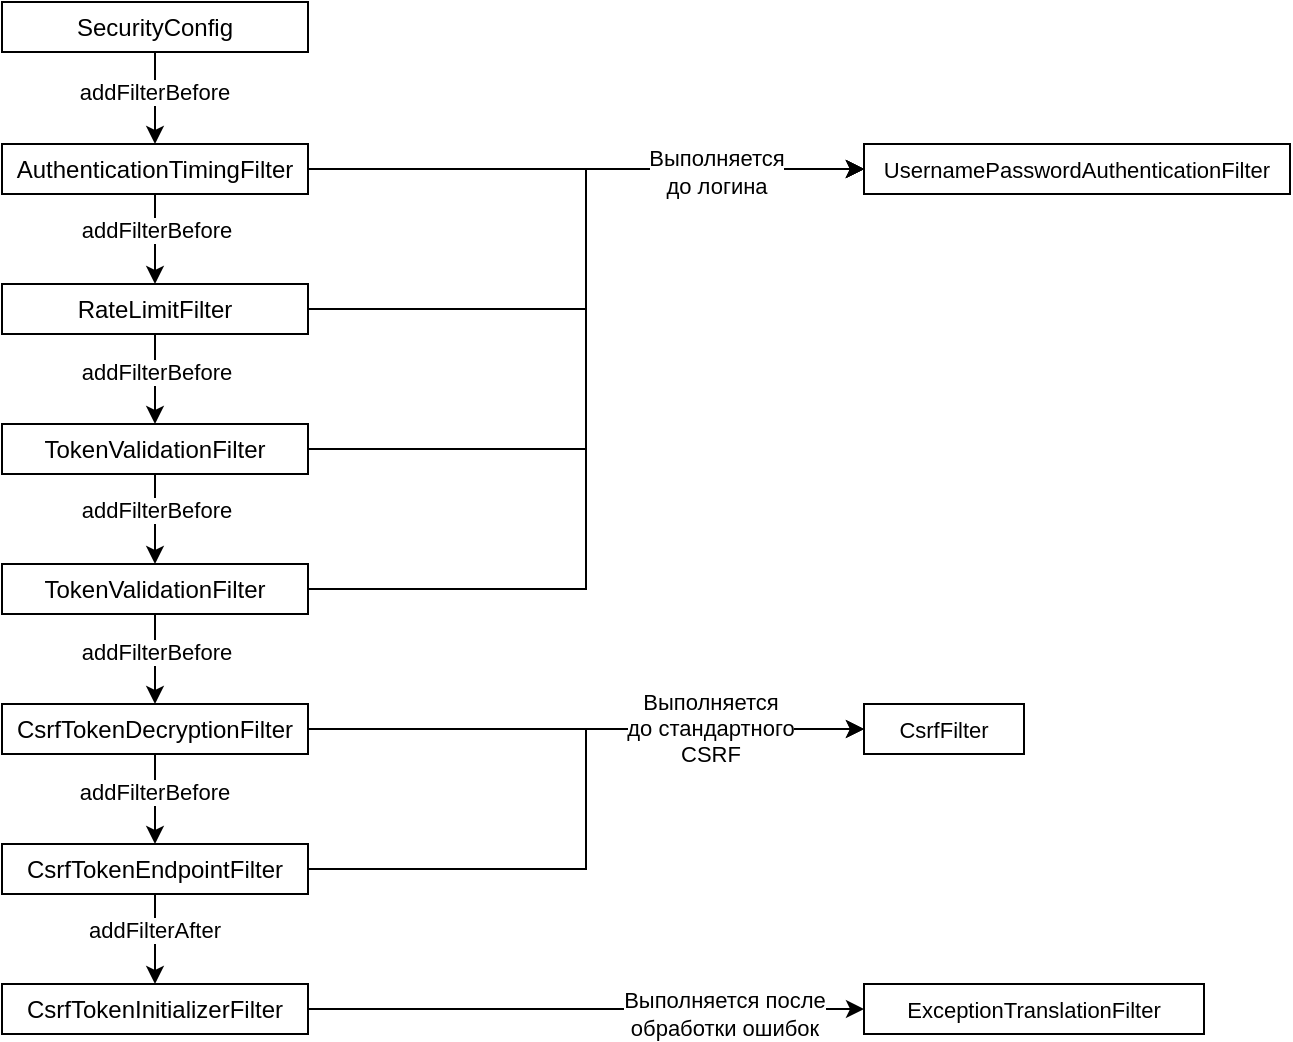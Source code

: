 <mxfile version="27.0.3">
  <diagram name="SecurityConfig" id="5P1qRvgyDoXIfevTEuYY">
    <mxGraphModel dx="994" dy="556" grid="1" gridSize="10" guides="1" tooltips="1" connect="1" arrows="1" fold="1" page="1" pageScale="1" pageWidth="827" pageHeight="1169" math="0" shadow="0">
      <root>
        <mxCell id="0" />
        <mxCell id="1" parent="0" />
        <mxCell id="9FLLWAt3350ANqI3s_QH-8" style="edgeStyle=orthogonalEdgeStyle;rounded=0;orthogonalLoop=1;jettySize=auto;html=1;exitX=1;exitY=0.5;exitDx=0;exitDy=0;entryX=0;entryY=0.5;entryDx=0;entryDy=0;" edge="1" parent="1" source="9FLLWAt3350ANqI3s_QH-3" target="9FLLWAt3350ANqI3s_QH-7">
          <mxGeometry relative="1" as="geometry" />
        </mxCell>
        <mxCell id="9FLLWAt3350ANqI3s_QH-11" style="edgeStyle=orthogonalEdgeStyle;rounded=0;orthogonalLoop=1;jettySize=auto;html=1;exitX=0.5;exitY=1;exitDx=0;exitDy=0;entryX=0.5;entryY=0;entryDx=0;entryDy=0;" edge="1" parent="1" source="9FLLWAt3350ANqI3s_QH-3" target="9FLLWAt3350ANqI3s_QH-10">
          <mxGeometry relative="1" as="geometry" />
        </mxCell>
        <mxCell id="9FLLWAt3350ANqI3s_QH-14" value="addFilterBefore" style="edgeLabel;html=1;align=center;verticalAlign=middle;resizable=0;points=[];" vertex="1" connectable="0" parent="9FLLWAt3350ANqI3s_QH-11">
          <mxGeometry x="-0.2" relative="1" as="geometry">
            <mxPoint as="offset" />
          </mxGeometry>
        </mxCell>
        <mxCell id="9FLLWAt3350ANqI3s_QH-3" value="AuthenticationTimingFilter" style="rounded=0;whiteSpace=wrap;html=1;" vertex="1" parent="1">
          <mxGeometry x="9" y="80" width="153" height="25" as="geometry" />
        </mxCell>
        <mxCell id="9FLLWAt3350ANqI3s_QH-5" style="edgeStyle=orthogonalEdgeStyle;rounded=0;orthogonalLoop=1;jettySize=auto;html=1;exitX=0.5;exitY=1;exitDx=0;exitDy=0;entryX=0.5;entryY=0;entryDx=0;entryDy=0;" edge="1" parent="1" source="9FLLWAt3350ANqI3s_QH-4" target="9FLLWAt3350ANqI3s_QH-3">
          <mxGeometry relative="1" as="geometry" />
        </mxCell>
        <mxCell id="9FLLWAt3350ANqI3s_QH-6" value="addFilterBefore" style="edgeLabel;html=1;align=center;verticalAlign=middle;resizable=0;points=[];" vertex="1" connectable="0" parent="9FLLWAt3350ANqI3s_QH-5">
          <mxGeometry x="-0.13" y="-1" relative="1" as="geometry">
            <mxPoint as="offset" />
          </mxGeometry>
        </mxCell>
        <mxCell id="9FLLWAt3350ANqI3s_QH-4" value="SecurityConfig" style="rounded=0;whiteSpace=wrap;html=1;" vertex="1" parent="1">
          <mxGeometry x="9" y="9" width="153" height="25" as="geometry" />
        </mxCell>
        <mxCell id="9FLLWAt3350ANqI3s_QH-7" value="&lt;span style=&quot;font-size: 11px; text-wrap-mode: nowrap; background-color: rgb(255, 255, 255);&quot;&gt;UsernamePasswordAuthenticationFilter&lt;/span&gt;" style="rounded=0;whiteSpace=wrap;html=1;" vertex="1" parent="1">
          <mxGeometry x="440" y="80" width="213" height="25" as="geometry" />
        </mxCell>
        <mxCell id="9FLLWAt3350ANqI3s_QH-13" style="edgeStyle=orthogonalEdgeStyle;rounded=0;orthogonalLoop=1;jettySize=auto;html=1;exitX=1;exitY=0.5;exitDx=0;exitDy=0;entryX=0;entryY=0.5;entryDx=0;entryDy=0;" edge="1" parent="1" source="9FLLWAt3350ANqI3s_QH-10" target="9FLLWAt3350ANqI3s_QH-7">
          <mxGeometry relative="1" as="geometry">
            <mxPoint x="220" y="162.5" as="targetPoint" />
          </mxGeometry>
        </mxCell>
        <mxCell id="9FLLWAt3350ANqI3s_QH-16" style="edgeStyle=orthogonalEdgeStyle;rounded=0;orthogonalLoop=1;jettySize=auto;html=1;exitX=0.5;exitY=1;exitDx=0;exitDy=0;entryX=0.5;entryY=0;entryDx=0;entryDy=0;" edge="1" parent="1" source="9FLLWAt3350ANqI3s_QH-10" target="9FLLWAt3350ANqI3s_QH-15">
          <mxGeometry relative="1" as="geometry" />
        </mxCell>
        <mxCell id="9FLLWAt3350ANqI3s_QH-19" value="addFilterBefore" style="edgeLabel;html=1;align=center;verticalAlign=middle;resizable=0;points=[];" vertex="1" connectable="0" parent="9FLLWAt3350ANqI3s_QH-16">
          <mxGeometry x="-0.156" y="-1" relative="1" as="geometry">
            <mxPoint x="1" as="offset" />
          </mxGeometry>
        </mxCell>
        <mxCell id="9FLLWAt3350ANqI3s_QH-10" value="RateLimitFilter" style="rounded=0;whiteSpace=wrap;html=1;" vertex="1" parent="1">
          <mxGeometry x="9" y="150" width="153" height="25" as="geometry" />
        </mxCell>
        <mxCell id="9FLLWAt3350ANqI3s_QH-17" style="edgeStyle=orthogonalEdgeStyle;rounded=0;orthogonalLoop=1;jettySize=auto;html=1;exitX=1;exitY=0.5;exitDx=0;exitDy=0;entryX=0;entryY=0.5;entryDx=0;entryDy=0;" edge="1" parent="1" source="9FLLWAt3350ANqI3s_QH-15" target="9FLLWAt3350ANqI3s_QH-7">
          <mxGeometry relative="1" as="geometry" />
        </mxCell>
        <mxCell id="9FLLWAt3350ANqI3s_QH-38" style="edgeStyle=orthogonalEdgeStyle;rounded=0;orthogonalLoop=1;jettySize=auto;html=1;exitX=0.5;exitY=1;exitDx=0;exitDy=0;entryX=0.5;entryY=0;entryDx=0;entryDy=0;" edge="1" parent="1" source="9FLLWAt3350ANqI3s_QH-15" target="9FLLWAt3350ANqI3s_QH-37">
          <mxGeometry relative="1" as="geometry" />
        </mxCell>
        <mxCell id="9FLLWAt3350ANqI3s_QH-39" value="addFilterBefore" style="edgeLabel;html=1;align=center;verticalAlign=middle;resizable=0;points=[];" vertex="1" connectable="0" parent="9FLLWAt3350ANqI3s_QH-38">
          <mxGeometry x="-0.2" y="-2" relative="1" as="geometry">
            <mxPoint x="2" as="offset" />
          </mxGeometry>
        </mxCell>
        <mxCell id="9FLLWAt3350ANqI3s_QH-15" value="TokenValidationFilter" style="rounded=0;whiteSpace=wrap;html=1;" vertex="1" parent="1">
          <mxGeometry x="9" y="220" width="153" height="25" as="geometry" />
        </mxCell>
        <mxCell id="9FLLWAt3350ANqI3s_QH-27" style="edgeStyle=orthogonalEdgeStyle;rounded=0;orthogonalLoop=1;jettySize=auto;html=1;exitX=0.5;exitY=1;exitDx=0;exitDy=0;entryX=0.5;entryY=0;entryDx=0;entryDy=0;" edge="1" parent="1" source="9FLLWAt3350ANqI3s_QH-20" target="9FLLWAt3350ANqI3s_QH-26">
          <mxGeometry relative="1" as="geometry" />
        </mxCell>
        <mxCell id="9FLLWAt3350ANqI3s_QH-28" value="addFilterBefore" style="edgeLabel;html=1;align=center;verticalAlign=middle;resizable=0;points=[];" vertex="1" connectable="0" parent="9FLLWAt3350ANqI3s_QH-27">
          <mxGeometry x="-0.156" y="-1" relative="1" as="geometry">
            <mxPoint as="offset" />
          </mxGeometry>
        </mxCell>
        <mxCell id="9FLLWAt3350ANqI3s_QH-30" style="edgeStyle=orthogonalEdgeStyle;rounded=0;orthogonalLoop=1;jettySize=auto;html=1;exitX=1;exitY=0.5;exitDx=0;exitDy=0;entryX=0;entryY=0.5;entryDx=0;entryDy=0;" edge="1" parent="1" source="9FLLWAt3350ANqI3s_QH-20" target="9FLLWAt3350ANqI3s_QH-29">
          <mxGeometry relative="1" as="geometry" />
        </mxCell>
        <mxCell id="9FLLWAt3350ANqI3s_QH-20" value="CsrfTokenDecryptionFilter" style="rounded=0;whiteSpace=wrap;html=1;" vertex="1" parent="1">
          <mxGeometry x="9" y="360" width="153" height="25" as="geometry" />
        </mxCell>
        <mxCell id="9FLLWAt3350ANqI3s_QH-31" style="edgeStyle=orthogonalEdgeStyle;rounded=0;orthogonalLoop=1;jettySize=auto;html=1;exitX=1;exitY=0.5;exitDx=0;exitDy=0;entryX=0;entryY=0.5;entryDx=0;entryDy=0;" edge="1" parent="1" source="9FLLWAt3350ANqI3s_QH-26" target="9FLLWAt3350ANqI3s_QH-29">
          <mxGeometry relative="1" as="geometry" />
        </mxCell>
        <mxCell id="9FLLWAt3350ANqI3s_QH-44" value="Выполняется&lt;div&gt;до стандартного&lt;/div&gt;&lt;div&gt;CSRF&lt;/div&gt;" style="edgeLabel;html=1;align=center;verticalAlign=middle;resizable=0;points=[];" vertex="1" connectable="0" parent="9FLLWAt3350ANqI3s_QH-31">
          <mxGeometry x="0.556" y="2" relative="1" as="geometry">
            <mxPoint y="1" as="offset" />
          </mxGeometry>
        </mxCell>
        <mxCell id="9FLLWAt3350ANqI3s_QH-33" style="edgeStyle=orthogonalEdgeStyle;rounded=0;orthogonalLoop=1;jettySize=auto;html=1;exitX=0.5;exitY=1;exitDx=0;exitDy=0;entryX=0.5;entryY=0;entryDx=0;entryDy=0;" edge="1" parent="1" source="9FLLWAt3350ANqI3s_QH-26" target="9FLLWAt3350ANqI3s_QH-32">
          <mxGeometry relative="1" as="geometry" />
        </mxCell>
        <mxCell id="9FLLWAt3350ANqI3s_QH-36" value="addFilterAfter" style="edgeLabel;html=1;align=center;verticalAlign=middle;resizable=0;points=[];" vertex="1" connectable="0" parent="9FLLWAt3350ANqI3s_QH-33">
          <mxGeometry x="-0.2" y="-1" relative="1" as="geometry">
            <mxPoint as="offset" />
          </mxGeometry>
        </mxCell>
        <mxCell id="9FLLWAt3350ANqI3s_QH-26" value="CsrfTokenEndpointFilter" style="rounded=0;whiteSpace=wrap;html=1;" vertex="1" parent="1">
          <mxGeometry x="9" y="430" width="153" height="25" as="geometry" />
        </mxCell>
        <mxCell id="9FLLWAt3350ANqI3s_QH-29" value="&lt;span style=&quot;font-size: 11px; text-wrap-mode: nowrap; background-color: rgb(255, 255, 255);&quot;&gt;CsrfFilter&lt;/span&gt;" style="rounded=0;whiteSpace=wrap;html=1;" vertex="1" parent="1">
          <mxGeometry x="440" y="360" width="80" height="25" as="geometry" />
        </mxCell>
        <mxCell id="9FLLWAt3350ANqI3s_QH-35" style="edgeStyle=orthogonalEdgeStyle;rounded=0;orthogonalLoop=1;jettySize=auto;html=1;exitX=1;exitY=0.5;exitDx=0;exitDy=0;entryX=0;entryY=0.5;entryDx=0;entryDy=0;" edge="1" parent="1" source="9FLLWAt3350ANqI3s_QH-32" target="9FLLWAt3350ANqI3s_QH-34">
          <mxGeometry relative="1" as="geometry" />
        </mxCell>
        <mxCell id="9FLLWAt3350ANqI3s_QH-45" value="Выполняется после&lt;div&gt;обработки ошибок&lt;/div&gt;" style="edgeLabel;html=1;align=center;verticalAlign=middle;resizable=0;points=[];" vertex="1" connectable="0" parent="9FLLWAt3350ANqI3s_QH-35">
          <mxGeometry x="0.495" y="-2" relative="1" as="geometry">
            <mxPoint as="offset" />
          </mxGeometry>
        </mxCell>
        <mxCell id="9FLLWAt3350ANqI3s_QH-32" value="CsrfTokenInitializerFilter" style="rounded=0;whiteSpace=wrap;html=1;" vertex="1" parent="1">
          <mxGeometry x="9" y="500" width="153" height="25" as="geometry" />
        </mxCell>
        <mxCell id="9FLLWAt3350ANqI3s_QH-34" value="&lt;span style=&quot;font-size: 11px; text-wrap-mode: nowrap; background-color: rgb(255, 255, 255);&quot;&gt;ExceptionTranslationFilter&lt;/span&gt;" style="rounded=0;whiteSpace=wrap;html=1;" vertex="1" parent="1">
          <mxGeometry x="440" y="500" width="170" height="25" as="geometry" />
        </mxCell>
        <mxCell id="9FLLWAt3350ANqI3s_QH-40" style="edgeStyle=orthogonalEdgeStyle;rounded=0;orthogonalLoop=1;jettySize=auto;html=1;exitX=0.5;exitY=1;exitDx=0;exitDy=0;entryX=0.5;entryY=0;entryDx=0;entryDy=0;" edge="1" parent="1" source="9FLLWAt3350ANqI3s_QH-37" target="9FLLWAt3350ANqI3s_QH-20">
          <mxGeometry relative="1" as="geometry" />
        </mxCell>
        <mxCell id="9FLLWAt3350ANqI3s_QH-41" value="addFilterBefore" style="edgeLabel;html=1;align=center;verticalAlign=middle;resizable=0;points=[];" vertex="1" connectable="0" parent="9FLLWAt3350ANqI3s_QH-40">
          <mxGeometry x="-0.156" relative="1" as="geometry">
            <mxPoint as="offset" />
          </mxGeometry>
        </mxCell>
        <mxCell id="9FLLWAt3350ANqI3s_QH-42" style="edgeStyle=orthogonalEdgeStyle;rounded=0;orthogonalLoop=1;jettySize=auto;html=1;exitX=1;exitY=0.5;exitDx=0;exitDy=0;entryX=0;entryY=0.5;entryDx=0;entryDy=0;" edge="1" parent="1" source="9FLLWAt3350ANqI3s_QH-37" target="9FLLWAt3350ANqI3s_QH-7">
          <mxGeometry relative="1" as="geometry" />
        </mxCell>
        <mxCell id="9FLLWAt3350ANqI3s_QH-43" value="Выполняется&lt;div&gt;до логина&lt;/div&gt;" style="edgeLabel;html=1;align=center;verticalAlign=middle;resizable=0;points=[];" vertex="1" connectable="0" parent="9FLLWAt3350ANqI3s_QH-42">
          <mxGeometry x="0.696" relative="1" as="geometry">
            <mxPoint y="1" as="offset" />
          </mxGeometry>
        </mxCell>
        <mxCell id="9FLLWAt3350ANqI3s_QH-37" value="TokenValidationFilter" style="rounded=0;whiteSpace=wrap;html=1;" vertex="1" parent="1">
          <mxGeometry x="9" y="290" width="153" height="25" as="geometry" />
        </mxCell>
      </root>
    </mxGraphModel>
  </diagram>
</mxfile>
